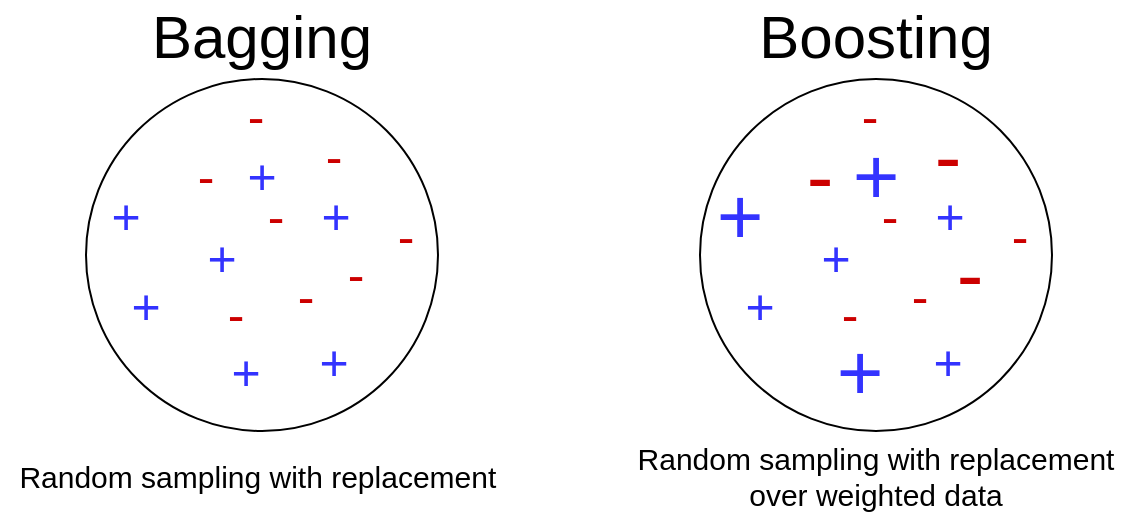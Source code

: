 <mxfile version="12.0.2" type="device" pages="2"><diagram id="E517dmLQiqTTmiCI19Og" name="Page-1"><mxGraphModel dx="932" dy="485" grid="1" gridSize="10" guides="1" tooltips="1" connect="1" arrows="1" fold="1" page="1" pageScale="1" pageWidth="850" pageHeight="1100" math="0" shadow="0"><root><mxCell id="0"/><mxCell id="1" parent="0"/><mxCell id="2ALZp2M2AzeUxFQRYs9k-44" value="" style="ellipse;whiteSpace=wrap;html=1;aspect=fixed;fontSize=40;" vertex="1" parent="1"><mxGeometry x="136" y="251.5" width="176" height="176" as="geometry"/></mxCell><mxCell id="2ALZp2M2AzeUxFQRYs9k-46" value="&lt;font style=&quot;font-size: 25px&quot; color=&quot;#3333ff&quot;&gt;+&lt;/font&gt;" style="text;html=1;strokeColor=none;fillColor=none;align=center;verticalAlign=middle;whiteSpace=wrap;rounded=0;" vertex="1" parent="1"><mxGeometry x="240" y="381.5" width="40" height="20" as="geometry"/></mxCell><mxCell id="2ALZp2M2AzeUxFQRYs9k-47" value="&lt;font style=&quot;font-size: 25px&quot; color=&quot;#3333ff&quot;&gt;+&lt;/font&gt;" style="text;html=1;strokeColor=none;fillColor=none;align=center;verticalAlign=middle;whiteSpace=wrap;rounded=0;" vertex="1" parent="1"><mxGeometry x="195.5" y="386.5" width="40" height="20" as="geometry"/></mxCell><mxCell id="2ALZp2M2AzeUxFQRYs9k-51" value="&lt;font style=&quot;font-size: 25px&quot;&gt;-&lt;/font&gt;" style="text;html=1;strokeColor=none;fillColor=none;align=center;verticalAlign=middle;whiteSpace=wrap;rounded=0;fontColor=#CC0000;" vertex="1" parent="1"><mxGeometry x="240" y="279" width="40" height="20" as="geometry"/></mxCell><mxCell id="2ALZp2M2AzeUxFQRYs9k-52" value="&lt;font style=&quot;font-size: 25px&quot;&gt;-&lt;/font&gt;" style="text;html=1;strokeColor=none;fillColor=none;align=center;verticalAlign=middle;whiteSpace=wrap;rounded=0;fontColor=#CC0000;" vertex="1" parent="1"><mxGeometry x="276" y="319" width="40" height="20" as="geometry"/></mxCell><mxCell id="2ALZp2M2AzeUxFQRYs9k-53" value="&lt;font style=&quot;font-size: 25px&quot;&gt;-&lt;/font&gt;" style="text;html=1;strokeColor=none;fillColor=none;align=center;verticalAlign=middle;whiteSpace=wrap;rounded=0;fontColor=#CC0000;" vertex="1" parent="1"><mxGeometry x="211" y="309" width="40" height="20" as="geometry"/></mxCell><mxCell id="2ALZp2M2AzeUxFQRYs9k-54" value="&lt;font style=&quot;font-size: 25px&quot;&gt;-&lt;/font&gt;" style="text;html=1;strokeColor=none;fillColor=none;align=center;verticalAlign=middle;whiteSpace=wrap;rounded=0;fontColor=#CC0000;" vertex="1" parent="1"><mxGeometry x="226" y="349" width="40" height="20" as="geometry"/></mxCell><mxCell id="2ALZp2M2AzeUxFQRYs9k-48" value="&lt;font style=&quot;font-size: 25px&quot; color=&quot;#3333ff&quot;&gt;+&lt;/font&gt;" style="text;html=1;strokeColor=none;fillColor=none;align=center;verticalAlign=middle;whiteSpace=wrap;rounded=0;" vertex="1" parent="1"><mxGeometry x="145.5" y="354" width="40" height="20" as="geometry"/></mxCell><mxCell id="2ALZp2M2AzeUxFQRYs9k-49" value="&lt;font style=&quot;font-size: 25px&quot; color=&quot;#3333ff&quot;&gt;+&lt;/font&gt;" style="text;html=1;strokeColor=none;fillColor=none;align=center;verticalAlign=middle;whiteSpace=wrap;rounded=0;" vertex="1" parent="1"><mxGeometry x="184" y="329.5" width="40" height="20" as="geometry"/></mxCell><mxCell id="2ALZp2M2AzeUxFQRYs9k-50" value="&lt;font style=&quot;font-size: 25px&quot; color=&quot;#3333ff&quot;&gt;+&lt;/font&gt;" style="text;html=1;strokeColor=none;fillColor=none;align=center;verticalAlign=middle;whiteSpace=wrap;rounded=0;" vertex="1" parent="1"><mxGeometry x="135.5" y="309" width="40" height="20" as="geometry"/></mxCell><mxCell id="2ALZp2M2AzeUxFQRYs9k-62" value="&lt;font style=&quot;font-size: 25px&quot;&gt;-&lt;/font&gt;" style="text;html=1;strokeColor=none;fillColor=none;align=center;verticalAlign=middle;whiteSpace=wrap;rounded=0;fontColor=#CC0000;" vertex="1" parent="1"><mxGeometry x="201" y="259" width="40" height="20" as="geometry"/></mxCell><mxCell id="2ALZp2M2AzeUxFQRYs9k-63" value="&lt;font style=&quot;font-size: 25px&quot;&gt;-&lt;/font&gt;" style="text;html=1;strokeColor=none;fillColor=none;align=center;verticalAlign=middle;whiteSpace=wrap;rounded=0;fontColor=#CC0000;" vertex="1" parent="1"><mxGeometry x="175.5" y="289" width="40" height="20" as="geometry"/></mxCell><mxCell id="2ALZp2M2AzeUxFQRYs9k-64" value="&lt;font style=&quot;font-size: 25px&quot;&gt;-&lt;/font&gt;" style="text;html=1;strokeColor=none;fillColor=none;align=center;verticalAlign=middle;whiteSpace=wrap;rounded=0;fontColor=#CC0000;" vertex="1" parent="1"><mxGeometry x="251" y="338" width="40" height="20" as="geometry"/></mxCell><mxCell id="2ALZp2M2AzeUxFQRYs9k-65" value="&lt;font style=&quot;font-size: 25px&quot;&gt;-&lt;/font&gt;" style="text;html=1;strokeColor=none;fillColor=none;align=center;verticalAlign=middle;whiteSpace=wrap;rounded=0;fontColor=#CC0000;" vertex="1" parent="1"><mxGeometry x="191" y="358" width="40" height="20" as="geometry"/></mxCell><mxCell id="2ALZp2M2AzeUxFQRYs9k-66" value="&lt;font style=&quot;font-size: 25px&quot; color=&quot;#3333ff&quot;&gt;+&lt;/font&gt;" style="text;html=1;strokeColor=none;fillColor=none;align=center;verticalAlign=middle;whiteSpace=wrap;rounded=0;" vertex="1" parent="1"><mxGeometry x="241" y="309" width="40" height="20" as="geometry"/></mxCell><mxCell id="2ALZp2M2AzeUxFQRYs9k-67" value="&lt;font style=&quot;font-size: 25px&quot; color=&quot;#3333ff&quot;&gt;+&lt;/font&gt;" style="text;html=1;strokeColor=none;fillColor=none;align=center;verticalAlign=middle;whiteSpace=wrap;rounded=0;" vertex="1" parent="1"><mxGeometry x="204" y="289" width="40" height="20" as="geometry"/></mxCell><mxCell id="2ALZp2M2AzeUxFQRYs9k-68" value="&lt;font style=&quot;font-size: 30px&quot;&gt;Bagging&lt;/font&gt;" style="text;html=1;strokeColor=none;fillColor=none;align=center;verticalAlign=middle;whiteSpace=wrap;rounded=0;fontColor=#000000;" vertex="1" parent="1"><mxGeometry x="171" y="220" width="106" height="20" as="geometry"/></mxCell><mxCell id="2ALZp2M2AzeUxFQRYs9k-69" value="&lt;font&gt;&lt;font style=&quot;font-size: 15px&quot;&gt;Random sampling with replacement&amp;nbsp;&lt;/font&gt;&lt;br&gt;&lt;/font&gt;" style="text;html=1;strokeColor=none;fillColor=none;align=center;verticalAlign=middle;whiteSpace=wrap;rounded=0;fontColor=#000000;" vertex="1" parent="1"><mxGeometry x="93" y="440" width="262" height="20" as="geometry"/></mxCell><mxCell id="2ALZp2M2AzeUxFQRYs9k-70" value="" style="ellipse;whiteSpace=wrap;html=1;aspect=fixed;fontSize=40;" vertex="1" parent="1"><mxGeometry x="443" y="251.5" width="176" height="176" as="geometry"/></mxCell><mxCell id="2ALZp2M2AzeUxFQRYs9k-71" value="&lt;font style=&quot;font-size: 25px&quot; color=&quot;#3333ff&quot;&gt;+&lt;/font&gt;" style="text;html=1;strokeColor=none;fillColor=none;align=center;verticalAlign=middle;whiteSpace=wrap;rounded=0;" vertex="1" parent="1"><mxGeometry x="547" y="381.5" width="40" height="20" as="geometry"/></mxCell><mxCell id="2ALZp2M2AzeUxFQRYs9k-72" value="&lt;font style=&quot;font-size: 40px;&quot; color=&quot;#3333ff&quot;&gt;+&lt;/font&gt;" style="text;html=1;strokeColor=none;fillColor=none;align=center;verticalAlign=middle;whiteSpace=wrap;rounded=0;fontSize=40;" vertex="1" parent="1"><mxGeometry x="502.5" y="386.5" width="40" height="20" as="geometry"/></mxCell><mxCell id="2ALZp2M2AzeUxFQRYs9k-73" value="&lt;font style=&quot;font-size: 40px;&quot;&gt;-&lt;/font&gt;" style="text;html=1;strokeColor=none;fillColor=none;align=center;verticalAlign=middle;whiteSpace=wrap;rounded=0;fontColor=#CC0000;fontSize=40;" vertex="1" parent="1"><mxGeometry x="547" y="279" width="40" height="20" as="geometry"/></mxCell><mxCell id="2ALZp2M2AzeUxFQRYs9k-74" value="&lt;font style=&quot;font-size: 25px&quot;&gt;-&lt;/font&gt;" style="text;html=1;strokeColor=none;fillColor=none;align=center;verticalAlign=middle;whiteSpace=wrap;rounded=0;fontColor=#CC0000;" vertex="1" parent="1"><mxGeometry x="583" y="319" width="40" height="20" as="geometry"/></mxCell><mxCell id="2ALZp2M2AzeUxFQRYs9k-75" value="&lt;font style=&quot;font-size: 25px&quot;&gt;-&lt;/font&gt;" style="text;html=1;strokeColor=none;fillColor=none;align=center;verticalAlign=middle;whiteSpace=wrap;rounded=0;fontColor=#CC0000;" vertex="1" parent="1"><mxGeometry x="518" y="309" width="40" height="20" as="geometry"/></mxCell><mxCell id="2ALZp2M2AzeUxFQRYs9k-76" value="&lt;font style=&quot;font-size: 25px&quot;&gt;-&lt;/font&gt;" style="text;html=1;strokeColor=none;fillColor=none;align=center;verticalAlign=middle;whiteSpace=wrap;rounded=0;fontColor=#CC0000;" vertex="1" parent="1"><mxGeometry x="533" y="349" width="40" height="20" as="geometry"/></mxCell><mxCell id="2ALZp2M2AzeUxFQRYs9k-77" value="&lt;font style=&quot;font-size: 25px&quot; color=&quot;#3333ff&quot;&gt;+&lt;/font&gt;" style="text;html=1;strokeColor=none;fillColor=none;align=center;verticalAlign=middle;whiteSpace=wrap;rounded=0;" vertex="1" parent="1"><mxGeometry x="452.5" y="354" width="40" height="20" as="geometry"/></mxCell><mxCell id="2ALZp2M2AzeUxFQRYs9k-78" value="&lt;font style=&quot;font-size: 25px&quot; color=&quot;#3333ff&quot;&gt;+&lt;/font&gt;" style="text;html=1;strokeColor=none;fillColor=none;align=center;verticalAlign=middle;whiteSpace=wrap;rounded=0;" vertex="1" parent="1"><mxGeometry x="491" y="329.5" width="40" height="20" as="geometry"/></mxCell><mxCell id="2ALZp2M2AzeUxFQRYs9k-79" value="&lt;font style=&quot;font-size: 40px;&quot; color=&quot;#3333ff&quot;&gt;+&lt;/font&gt;" style="text;html=1;strokeColor=none;fillColor=none;align=center;verticalAlign=middle;whiteSpace=wrap;rounded=0;fontSize=40;" vertex="1" parent="1"><mxGeometry x="442.5" y="309" width="40" height="20" as="geometry"/></mxCell><mxCell id="2ALZp2M2AzeUxFQRYs9k-80" value="&lt;font style=&quot;font-size: 25px&quot;&gt;-&lt;/font&gt;" style="text;html=1;strokeColor=none;fillColor=none;align=center;verticalAlign=middle;whiteSpace=wrap;rounded=0;fontColor=#CC0000;" vertex="1" parent="1"><mxGeometry x="508" y="259" width="40" height="20" as="geometry"/></mxCell><mxCell id="2ALZp2M2AzeUxFQRYs9k-81" value="&lt;font style=&quot;font-size: 40px;&quot;&gt;-&lt;/font&gt;" style="text;html=1;strokeColor=none;fillColor=none;align=center;verticalAlign=middle;whiteSpace=wrap;rounded=0;fontColor=#CC0000;fontSize=40;" vertex="1" parent="1"><mxGeometry x="482.5" y="289" width="40" height="20" as="geometry"/></mxCell><mxCell id="2ALZp2M2AzeUxFQRYs9k-82" value="&lt;font style=&quot;font-size: 40px;&quot;&gt;-&lt;/font&gt;" style="text;html=1;strokeColor=none;fillColor=none;align=center;verticalAlign=middle;whiteSpace=wrap;rounded=0;fontColor=#CC0000;fontSize=40;" vertex="1" parent="1"><mxGeometry x="558" y="338" width="40" height="20" as="geometry"/></mxCell><mxCell id="2ALZp2M2AzeUxFQRYs9k-83" value="&lt;font style=&quot;font-size: 25px&quot;&gt;-&lt;/font&gt;" style="text;html=1;strokeColor=none;fillColor=none;align=center;verticalAlign=middle;whiteSpace=wrap;rounded=0;fontColor=#CC0000;" vertex="1" parent="1"><mxGeometry x="498" y="358" width="40" height="20" as="geometry"/></mxCell><mxCell id="2ALZp2M2AzeUxFQRYs9k-84" value="&lt;font style=&quot;font-size: 25px&quot; color=&quot;#3333ff&quot;&gt;+&lt;/font&gt;" style="text;html=1;strokeColor=none;fillColor=none;align=center;verticalAlign=middle;whiteSpace=wrap;rounded=0;" vertex="1" parent="1"><mxGeometry x="548" y="309" width="40" height="20" as="geometry"/></mxCell><mxCell id="2ALZp2M2AzeUxFQRYs9k-85" value="&lt;font style=&quot;font-size: 40px;&quot; color=&quot;#3333ff&quot;&gt;+&lt;/font&gt;" style="text;html=1;strokeColor=none;fillColor=none;align=center;verticalAlign=middle;whiteSpace=wrap;rounded=0;fontSize=40;" vertex="1" parent="1"><mxGeometry x="511" y="289" width="40" height="20" as="geometry"/></mxCell><mxCell id="2ALZp2M2AzeUxFQRYs9k-86" value="&lt;font style=&quot;font-size: 30px&quot;&gt;Boosting&lt;/font&gt;" style="text;html=1;strokeColor=none;fillColor=none;align=center;verticalAlign=middle;whiteSpace=wrap;rounded=0;fontColor=#000000;" vertex="1" parent="1"><mxGeometry x="478" y="220" width="106" height="20" as="geometry"/></mxCell><mxCell id="2ALZp2M2AzeUxFQRYs9k-87" value="&lt;font&gt;&lt;font style=&quot;font-size: 15px&quot;&gt;Random sampling with replacement over weighted data&lt;/font&gt;&lt;br&gt;&lt;/font&gt;" style="text;html=1;strokeColor=none;fillColor=none;align=center;verticalAlign=middle;whiteSpace=wrap;rounded=0;fontColor=#000000;" vertex="1" parent="1"><mxGeometry x="400" y="440" width="262" height="20" as="geometry"/></mxCell></root></mxGraphModel></diagram><diagram id="88kdukWPtfGk6rCzKau0" name="Page-2"><mxGraphModel dx="1096" dy="571" grid="1" gridSize="10" guides="1" tooltips="1" connect="1" arrows="1" fold="1" page="1" pageScale="1" pageWidth="850" pageHeight="1100" math="0" shadow="0"><root><mxCell id="MHfgW8Ej4-i7nb_T7ZKG-0"/><mxCell id="MHfgW8Ej4-i7nb_T7ZKG-1" parent="MHfgW8Ej4-i7nb_T7ZKG-0"/><mxCell id="wEAmky6NOTTvLL_LUYMX-0" value="" style="ellipse;whiteSpace=wrap;html=1;aspect=fixed;fontSize=30;" vertex="1" parent="MHfgW8Ej4-i7nb_T7ZKG-1"><mxGeometry x="142.5" y="40" width="176" height="176" as="geometry"/></mxCell><mxCell id="wEAmky6NOTTvLL_LUYMX-1" value="&lt;font style=&quot;font-size: 30px;&quot; color=&quot;#3333ff&quot;&gt;+&lt;/font&gt;" style="text;html=1;strokeColor=none;fillColor=none;align=center;verticalAlign=middle;whiteSpace=wrap;rounded=0;fontSize=30;" vertex="1" parent="MHfgW8Ej4-i7nb_T7ZKG-1"><mxGeometry x="246.5" y="170" width="40" height="20" as="geometry"/></mxCell><mxCell id="wEAmky6NOTTvLL_LUYMX-2" value="&lt;font style=&quot;font-size: 30px;&quot; color=&quot;#3333ff&quot;&gt;+&lt;/font&gt;" style="text;html=1;strokeColor=none;fillColor=none;align=center;verticalAlign=middle;whiteSpace=wrap;rounded=0;fontSize=30;" vertex="1" parent="MHfgW8Ej4-i7nb_T7ZKG-1"><mxGeometry x="202" y="175" width="40" height="20" as="geometry"/></mxCell><mxCell id="wEAmky6NOTTvLL_LUYMX-3" value="&lt;font style=&quot;font-size: 30px;&quot;&gt;-&lt;/font&gt;" style="text;html=1;strokeColor=none;fillColor=none;align=center;verticalAlign=middle;whiteSpace=wrap;rounded=0;fontColor=#CC0000;fontSize=30;" vertex="1" parent="MHfgW8Ej4-i7nb_T7ZKG-1"><mxGeometry x="246.5" y="67.5" width="40" height="20" as="geometry"/></mxCell><mxCell id="wEAmky6NOTTvLL_LUYMX-4" value="&lt;font style=&quot;font-size: 30px;&quot;&gt;-&lt;/font&gt;" style="text;html=1;strokeColor=none;fillColor=none;align=center;verticalAlign=middle;whiteSpace=wrap;rounded=0;fontColor=#CC0000;fontSize=30;" vertex="1" parent="MHfgW8Ej4-i7nb_T7ZKG-1"><mxGeometry x="282.5" y="107.5" width="40" height="20" as="geometry"/></mxCell><mxCell id="wEAmky6NOTTvLL_LUYMX-5" value="&lt;font style=&quot;font-size: 30px;&quot;&gt;-&lt;/font&gt;" style="text;html=1;strokeColor=none;fillColor=none;align=center;verticalAlign=middle;whiteSpace=wrap;rounded=0;fontColor=#CC0000;fontSize=30;" vertex="1" parent="MHfgW8Ej4-i7nb_T7ZKG-1"><mxGeometry x="217.5" y="97.5" width="40" height="20" as="geometry"/></mxCell><mxCell id="wEAmky6NOTTvLL_LUYMX-6" value="&lt;font style=&quot;font-size: 30px;&quot;&gt;-&lt;/font&gt;" style="text;html=1;strokeColor=none;fillColor=none;align=center;verticalAlign=middle;whiteSpace=wrap;rounded=0;fontColor=#CC0000;fontSize=30;" vertex="1" parent="MHfgW8Ej4-i7nb_T7ZKG-1"><mxGeometry x="232.5" y="137.5" width="40" height="20" as="geometry"/></mxCell><mxCell id="wEAmky6NOTTvLL_LUYMX-7" value="&lt;font style=&quot;font-size: 30px;&quot; color=&quot;#3333ff&quot;&gt;+&lt;/font&gt;" style="text;html=1;strokeColor=none;fillColor=none;align=center;verticalAlign=middle;whiteSpace=wrap;rounded=0;fontSize=30;" vertex="1" parent="MHfgW8Ej4-i7nb_T7ZKG-1"><mxGeometry x="152" y="142.5" width="40" height="20" as="geometry"/></mxCell><mxCell id="wEAmky6NOTTvLL_LUYMX-8" value="&lt;font style=&quot;font-size: 30px;&quot; color=&quot;#3333ff&quot;&gt;+&lt;/font&gt;" style="text;html=1;strokeColor=none;fillColor=none;align=center;verticalAlign=middle;whiteSpace=wrap;rounded=0;fontSize=30;" vertex="1" parent="MHfgW8Ej4-i7nb_T7ZKG-1"><mxGeometry x="190.5" y="118" width="40" height="20" as="geometry"/></mxCell><mxCell id="wEAmky6NOTTvLL_LUYMX-9" value="&lt;font style=&quot;font-size: 30px;&quot; color=&quot;#3333ff&quot;&gt;+&lt;/font&gt;" style="text;html=1;strokeColor=none;fillColor=none;align=center;verticalAlign=middle;whiteSpace=wrap;rounded=0;fontSize=30;" vertex="1" parent="MHfgW8Ej4-i7nb_T7ZKG-1"><mxGeometry x="142" y="97.5" width="40" height="20" as="geometry"/></mxCell><mxCell id="wEAmky6NOTTvLL_LUYMX-10" value="&lt;font style=&quot;font-size: 30px;&quot;&gt;-&lt;/font&gt;" style="text;html=1;strokeColor=none;fillColor=none;align=center;verticalAlign=middle;whiteSpace=wrap;rounded=0;fontColor=#CC0000;fontSize=30;" vertex="1" parent="MHfgW8Ej4-i7nb_T7ZKG-1"><mxGeometry x="207.5" y="47.5" width="40" height="20" as="geometry"/></mxCell><mxCell id="wEAmky6NOTTvLL_LUYMX-11" value="&lt;font style=&quot;font-size: 30px;&quot;&gt;-&lt;/font&gt;" style="text;html=1;strokeColor=none;fillColor=none;align=center;verticalAlign=middle;whiteSpace=wrap;rounded=0;fontColor=#CC0000;fontSize=30;" vertex="1" parent="MHfgW8Ej4-i7nb_T7ZKG-1"><mxGeometry x="182" y="77.5" width="40" height="20" as="geometry"/></mxCell><mxCell id="wEAmky6NOTTvLL_LUYMX-12" value="&lt;font style=&quot;font-size: 30px;&quot;&gt;-&lt;/font&gt;" style="text;html=1;strokeColor=none;fillColor=none;align=center;verticalAlign=middle;whiteSpace=wrap;rounded=0;fontColor=#CC0000;fontSize=30;" vertex="1" parent="MHfgW8Ej4-i7nb_T7ZKG-1"><mxGeometry x="257.5" y="126.5" width="40" height="20" as="geometry"/></mxCell><mxCell id="wEAmky6NOTTvLL_LUYMX-13" value="&lt;font style=&quot;font-size: 30px;&quot;&gt;-&lt;/font&gt;" style="text;html=1;strokeColor=none;fillColor=none;align=center;verticalAlign=middle;whiteSpace=wrap;rounded=0;fontColor=#CC0000;fontSize=30;" vertex="1" parent="MHfgW8Ej4-i7nb_T7ZKG-1"><mxGeometry x="197.5" y="146.5" width="40" height="20" as="geometry"/></mxCell><mxCell id="wEAmky6NOTTvLL_LUYMX-14" value="&lt;font style=&quot;font-size: 30px;&quot; color=&quot;#3333ff&quot;&gt;+&lt;/font&gt;" style="text;html=1;strokeColor=none;fillColor=none;align=center;verticalAlign=middle;whiteSpace=wrap;rounded=0;fontSize=30;" vertex="1" parent="MHfgW8Ej4-i7nb_T7ZKG-1"><mxGeometry x="247.5" y="97.5" width="40" height="20" as="geometry"/></mxCell><mxCell id="wEAmky6NOTTvLL_LUYMX-15" value="&lt;font style=&quot;font-size: 30px;&quot; color=&quot;#3333ff&quot;&gt;+&lt;/font&gt;" style="text;html=1;strokeColor=none;fillColor=none;align=center;verticalAlign=middle;whiteSpace=wrap;rounded=0;fontSize=30;" vertex="1" parent="MHfgW8Ej4-i7nb_T7ZKG-1"><mxGeometry x="210.5" y="77.5" width="40" height="20" as="geometry"/></mxCell><mxCell id="wEAmky6NOTTvLL_LUYMX-16" value="" style="ellipse;whiteSpace=wrap;html=1;aspect=fixed;fontSize=30;" vertex="1" parent="MHfgW8Ej4-i7nb_T7ZKG-1"><mxGeometry x="143" y="241" width="176" height="176" as="geometry"/></mxCell><mxCell id="wEAmky6NOTTvLL_LUYMX-17" value="&lt;font style=&quot;font-size: 30px;&quot; color=&quot;#3333ff&quot;&gt;+&lt;/font&gt;" style="text;html=1;strokeColor=none;fillColor=none;align=center;verticalAlign=middle;whiteSpace=wrap;rounded=0;fontSize=30;" vertex="1" parent="MHfgW8Ej4-i7nb_T7ZKG-1"><mxGeometry x="247" y="371" width="40" height="20" as="geometry"/></mxCell><mxCell id="wEAmky6NOTTvLL_LUYMX-18" value="&lt;font style=&quot;font-size: 30px;&quot; color=&quot;#3333ff&quot;&gt;+&lt;/font&gt;" style="text;html=1;strokeColor=none;fillColor=none;align=center;verticalAlign=middle;whiteSpace=wrap;rounded=0;fontSize=30;" vertex="1" parent="MHfgW8Ej4-i7nb_T7ZKG-1"><mxGeometry x="202.5" y="376" width="40" height="20" as="geometry"/></mxCell><mxCell id="wEAmky6NOTTvLL_LUYMX-19" value="&lt;font style=&quot;font-size: 30px;&quot;&gt;-&lt;/font&gt;" style="text;html=1;strokeColor=none;fillColor=none;align=center;verticalAlign=middle;whiteSpace=wrap;rounded=0;fontColor=#CC0000;fontSize=30;" vertex="1" parent="MHfgW8Ej4-i7nb_T7ZKG-1"><mxGeometry x="247" y="268.5" width="40" height="20" as="geometry"/></mxCell><mxCell id="wEAmky6NOTTvLL_LUYMX-20" value="&lt;font style=&quot;font-size: 30px;&quot;&gt;-&lt;/font&gt;" style="text;html=1;strokeColor=none;fillColor=none;align=center;verticalAlign=middle;whiteSpace=wrap;rounded=0;fontColor=#CC0000;fontSize=30;" vertex="1" parent="MHfgW8Ej4-i7nb_T7ZKG-1"><mxGeometry x="283" y="308.5" width="40" height="20" as="geometry"/></mxCell><mxCell id="wEAmky6NOTTvLL_LUYMX-21" value="&lt;font style=&quot;font-size: 30px;&quot;&gt;-&lt;/font&gt;" style="text;html=1;strokeColor=none;fillColor=none;align=center;verticalAlign=middle;whiteSpace=wrap;rounded=0;fontColor=#CC0000;fontSize=30;" vertex="1" parent="MHfgW8Ej4-i7nb_T7ZKG-1"><mxGeometry x="218" y="298.5" width="40" height="20" as="geometry"/></mxCell><mxCell id="wEAmky6NOTTvLL_LUYMX-22" value="&lt;font style=&quot;font-size: 30px;&quot;&gt;-&lt;/font&gt;" style="text;html=1;strokeColor=none;fillColor=none;align=center;verticalAlign=middle;whiteSpace=wrap;rounded=0;fontColor=#CC0000;fontSize=30;" vertex="1" parent="MHfgW8Ej4-i7nb_T7ZKG-1"><mxGeometry x="233" y="338.5" width="40" height="20" as="geometry"/></mxCell><mxCell id="wEAmky6NOTTvLL_LUYMX-23" value="&lt;font style=&quot;font-size: 30px;&quot; color=&quot;#3333ff&quot;&gt;+&lt;/font&gt;" style="text;html=1;strokeColor=none;fillColor=none;align=center;verticalAlign=middle;whiteSpace=wrap;rounded=0;fontSize=30;" vertex="1" parent="MHfgW8Ej4-i7nb_T7ZKG-1"><mxGeometry x="152.5" y="343.5" width="40" height="20" as="geometry"/></mxCell><mxCell id="wEAmky6NOTTvLL_LUYMX-24" value="&lt;font style=&quot;font-size: 30px;&quot; color=&quot;#3333ff&quot;&gt;+&lt;/font&gt;" style="text;html=1;strokeColor=none;fillColor=none;align=center;verticalAlign=middle;whiteSpace=wrap;rounded=0;fontSize=30;" vertex="1" parent="MHfgW8Ej4-i7nb_T7ZKG-1"><mxGeometry x="191" y="319" width="40" height="20" as="geometry"/></mxCell><mxCell id="wEAmky6NOTTvLL_LUYMX-25" value="&lt;font style=&quot;font-size: 30px;&quot; color=&quot;#3333ff&quot;&gt;+&lt;/font&gt;" style="text;html=1;strokeColor=none;fillColor=none;align=center;verticalAlign=middle;whiteSpace=wrap;rounded=0;fontSize=30;" vertex="1" parent="MHfgW8Ej4-i7nb_T7ZKG-1"><mxGeometry x="142.5" y="298.5" width="40" height="20" as="geometry"/></mxCell><mxCell id="wEAmky6NOTTvLL_LUYMX-26" value="&lt;font style=&quot;font-size: 30px;&quot;&gt;-&lt;/font&gt;" style="text;html=1;strokeColor=none;fillColor=none;align=center;verticalAlign=middle;whiteSpace=wrap;rounded=0;fontColor=#CC0000;fontSize=30;" vertex="1" parent="MHfgW8Ej4-i7nb_T7ZKG-1"><mxGeometry x="208" y="248.5" width="40" height="20" as="geometry"/></mxCell><mxCell id="wEAmky6NOTTvLL_LUYMX-27" value="&lt;font style=&quot;font-size: 30px;&quot;&gt;-&lt;/font&gt;" style="text;html=1;strokeColor=none;fillColor=none;align=center;verticalAlign=middle;whiteSpace=wrap;rounded=0;fontColor=#CC0000;fontSize=30;" vertex="1" parent="MHfgW8Ej4-i7nb_T7ZKG-1"><mxGeometry x="182.5" y="278.5" width="40" height="20" as="geometry"/></mxCell><mxCell id="wEAmky6NOTTvLL_LUYMX-28" value="&lt;font style=&quot;font-size: 30px;&quot;&gt;-&lt;/font&gt;" style="text;html=1;strokeColor=none;fillColor=none;align=center;verticalAlign=middle;whiteSpace=wrap;rounded=0;fontColor=#CC0000;fontSize=30;" vertex="1" parent="MHfgW8Ej4-i7nb_T7ZKG-1"><mxGeometry x="258" y="327.5" width="40" height="20" as="geometry"/></mxCell><mxCell id="wEAmky6NOTTvLL_LUYMX-29" value="&lt;font style=&quot;font-size: 30px;&quot;&gt;-&lt;/font&gt;" style="text;html=1;strokeColor=none;fillColor=none;align=center;verticalAlign=middle;whiteSpace=wrap;rounded=0;fontColor=#CC0000;fontSize=30;" vertex="1" parent="MHfgW8Ej4-i7nb_T7ZKG-1"><mxGeometry x="198" y="347.5" width="40" height="20" as="geometry"/></mxCell><mxCell id="wEAmky6NOTTvLL_LUYMX-30" value="&lt;font style=&quot;font-size: 30px;&quot; color=&quot;#3333ff&quot;&gt;+&lt;/font&gt;" style="text;html=1;strokeColor=none;fillColor=none;align=center;verticalAlign=middle;whiteSpace=wrap;rounded=0;fontSize=30;" vertex="1" parent="MHfgW8Ej4-i7nb_T7ZKG-1"><mxGeometry x="248" y="298.5" width="40" height="20" as="geometry"/></mxCell><mxCell id="wEAmky6NOTTvLL_LUYMX-31" value="&lt;font style=&quot;font-size: 30px;&quot; color=&quot;#3333ff&quot;&gt;+&lt;/font&gt;" style="text;html=1;strokeColor=none;fillColor=none;align=center;verticalAlign=middle;whiteSpace=wrap;rounded=0;fontSize=30;" vertex="1" parent="MHfgW8Ej4-i7nb_T7ZKG-1"><mxGeometry x="211" y="278.5" width="40" height="20" as="geometry"/></mxCell><mxCell id="wEAmky6NOTTvLL_LUYMX-32" value="" style="ellipse;whiteSpace=wrap;html=1;aspect=fixed;fontSize=30;" vertex="1" parent="MHfgW8Ej4-i7nb_T7ZKG-1"><mxGeometry x="142.5" y="440" width="176" height="176" as="geometry"/></mxCell><mxCell id="wEAmky6NOTTvLL_LUYMX-33" value="&lt;font style=&quot;font-size: 30px;&quot; color=&quot;#3333ff&quot;&gt;+&lt;/font&gt;" style="text;html=1;strokeColor=none;fillColor=none;align=center;verticalAlign=middle;whiteSpace=wrap;rounded=0;fontSize=30;" vertex="1" parent="MHfgW8Ej4-i7nb_T7ZKG-1"><mxGeometry x="246.5" y="570" width="40" height="20" as="geometry"/></mxCell><mxCell id="wEAmky6NOTTvLL_LUYMX-34" value="&lt;font style=&quot;font-size: 30px;&quot; color=&quot;#3333ff&quot;&gt;+&lt;/font&gt;" style="text;html=1;strokeColor=none;fillColor=none;align=center;verticalAlign=middle;whiteSpace=wrap;rounded=0;fontSize=30;" vertex="1" parent="MHfgW8Ej4-i7nb_T7ZKG-1"><mxGeometry x="202" y="575" width="40" height="20" as="geometry"/></mxCell><mxCell id="wEAmky6NOTTvLL_LUYMX-35" value="&lt;font style=&quot;font-size: 30px;&quot;&gt;-&lt;/font&gt;" style="text;html=1;strokeColor=none;fillColor=none;align=center;verticalAlign=middle;whiteSpace=wrap;rounded=0;fontColor=#CC0000;fontSize=30;" vertex="1" parent="MHfgW8Ej4-i7nb_T7ZKG-1"><mxGeometry x="246.5" y="467.5" width="40" height="20" as="geometry"/></mxCell><mxCell id="wEAmky6NOTTvLL_LUYMX-36" value="&lt;font style=&quot;font-size: 30px;&quot;&gt;-&lt;/font&gt;" style="text;html=1;strokeColor=none;fillColor=none;align=center;verticalAlign=middle;whiteSpace=wrap;rounded=0;fontColor=#CC0000;fontSize=30;" vertex="1" parent="MHfgW8Ej4-i7nb_T7ZKG-1"><mxGeometry x="282.5" y="507.5" width="40" height="20" as="geometry"/></mxCell><mxCell id="wEAmky6NOTTvLL_LUYMX-37" value="&lt;font style=&quot;font-size: 30px;&quot;&gt;-&lt;/font&gt;" style="text;html=1;strokeColor=none;fillColor=none;align=center;verticalAlign=middle;whiteSpace=wrap;rounded=0;fontColor=#CC0000;fontSize=30;" vertex="1" parent="MHfgW8Ej4-i7nb_T7ZKG-1"><mxGeometry x="217.5" y="497.5" width="40" height="20" as="geometry"/></mxCell><mxCell id="wEAmky6NOTTvLL_LUYMX-38" value="&lt;font style=&quot;font-size: 30px;&quot;&gt;-&lt;/font&gt;" style="text;html=1;strokeColor=none;fillColor=none;align=center;verticalAlign=middle;whiteSpace=wrap;rounded=0;fontColor=#CC0000;fontSize=30;" vertex="1" parent="MHfgW8Ej4-i7nb_T7ZKG-1"><mxGeometry x="232.5" y="537.5" width="40" height="20" as="geometry"/></mxCell><mxCell id="wEAmky6NOTTvLL_LUYMX-39" value="&lt;font style=&quot;font-size: 30px;&quot; color=&quot;#3333ff&quot;&gt;+&lt;/font&gt;" style="text;html=1;strokeColor=none;fillColor=none;align=center;verticalAlign=middle;whiteSpace=wrap;rounded=0;fontSize=30;" vertex="1" parent="MHfgW8Ej4-i7nb_T7ZKG-1"><mxGeometry x="152" y="542.5" width="40" height="20" as="geometry"/></mxCell><mxCell id="wEAmky6NOTTvLL_LUYMX-40" value="&lt;font style=&quot;font-size: 30px;&quot; color=&quot;#3333ff&quot;&gt;+&lt;/font&gt;" style="text;html=1;strokeColor=none;fillColor=none;align=center;verticalAlign=middle;whiteSpace=wrap;rounded=0;fontSize=30;" vertex="1" parent="MHfgW8Ej4-i7nb_T7ZKG-1"><mxGeometry x="190.5" y="518" width="40" height="20" as="geometry"/></mxCell><mxCell id="wEAmky6NOTTvLL_LUYMX-41" value="&lt;font style=&quot;font-size: 30px;&quot; color=&quot;#3333ff&quot;&gt;+&lt;/font&gt;" style="text;html=1;strokeColor=none;fillColor=none;align=center;verticalAlign=middle;whiteSpace=wrap;rounded=0;fontSize=30;" vertex="1" parent="MHfgW8Ej4-i7nb_T7ZKG-1"><mxGeometry x="142" y="497.5" width="40" height="20" as="geometry"/></mxCell><mxCell id="wEAmky6NOTTvLL_LUYMX-42" value="&lt;font style=&quot;font-size: 30px;&quot;&gt;-&lt;/font&gt;" style="text;html=1;strokeColor=none;fillColor=none;align=center;verticalAlign=middle;whiteSpace=wrap;rounded=0;fontColor=#CC0000;fontSize=30;" vertex="1" parent="MHfgW8Ej4-i7nb_T7ZKG-1"><mxGeometry x="207.5" y="447.5" width="40" height="20" as="geometry"/></mxCell><mxCell id="wEAmky6NOTTvLL_LUYMX-43" value="&lt;font style=&quot;font-size: 30px;&quot;&gt;-&lt;/font&gt;" style="text;html=1;strokeColor=none;fillColor=none;align=center;verticalAlign=middle;whiteSpace=wrap;rounded=0;fontColor=#CC0000;fontSize=30;" vertex="1" parent="MHfgW8Ej4-i7nb_T7ZKG-1"><mxGeometry x="182" y="477.5" width="40" height="20" as="geometry"/></mxCell><mxCell id="wEAmky6NOTTvLL_LUYMX-44" value="&lt;font style=&quot;font-size: 30px;&quot;&gt;-&lt;/font&gt;" style="text;html=1;strokeColor=none;fillColor=none;align=center;verticalAlign=middle;whiteSpace=wrap;rounded=0;fontColor=#CC0000;fontSize=30;" vertex="1" parent="MHfgW8Ej4-i7nb_T7ZKG-1"><mxGeometry x="257.5" y="526.5" width="40" height="20" as="geometry"/></mxCell><mxCell id="wEAmky6NOTTvLL_LUYMX-45" value="&lt;font style=&quot;font-size: 30px;&quot;&gt;-&lt;/font&gt;" style="text;html=1;strokeColor=none;fillColor=none;align=center;verticalAlign=middle;whiteSpace=wrap;rounded=0;fontColor=#CC0000;fontSize=30;" vertex="1" parent="MHfgW8Ej4-i7nb_T7ZKG-1"><mxGeometry x="197.5" y="546.5" width="40" height="20" as="geometry"/></mxCell><mxCell id="wEAmky6NOTTvLL_LUYMX-46" value="&lt;font style=&quot;font-size: 30px;&quot; color=&quot;#3333ff&quot;&gt;+&lt;/font&gt;" style="text;html=1;strokeColor=none;fillColor=none;align=center;verticalAlign=middle;whiteSpace=wrap;rounded=0;fontSize=30;" vertex="1" parent="MHfgW8Ej4-i7nb_T7ZKG-1"><mxGeometry x="247.5" y="497.5" width="40" height="20" as="geometry"/></mxCell><mxCell id="wEAmky6NOTTvLL_LUYMX-47" value="&lt;font style=&quot;font-size: 30px;&quot; color=&quot;#3333ff&quot;&gt;+&lt;/font&gt;" style="text;html=1;strokeColor=none;fillColor=none;align=center;verticalAlign=middle;whiteSpace=wrap;rounded=0;fontSize=30;" vertex="1" parent="MHfgW8Ej4-i7nb_T7ZKG-1"><mxGeometry x="210.5" y="477.5" width="40" height="20" as="geometry"/></mxCell><mxCell id="wEAmky6NOTTvLL_LUYMX-59" style="edgeStyle=none;rounded=0;orthogonalLoop=1;jettySize=auto;html=1;fontSize=30;fontColor=#000000;entryX=0.5;entryY=0;entryDx=0;entryDy=0;" edge="1" parent="MHfgW8Ej4-i7nb_T7ZKG-1" source="wEAmky6NOTTvLL_LUYMX-48" target="wEAmky6NOTTvLL_LUYMX-58"><mxGeometry relative="1" as="geometry"/></mxCell><mxCell id="wEAmky6NOTTvLL_LUYMX-65" value="h1" style="text;html=1;resizable=0;points=[];align=center;verticalAlign=middle;labelBackgroundColor=#ffffff;fontSize=20;fontColor=#000000;" vertex="1" connectable="0" parent="wEAmky6NOTTvLL_LUYMX-59"><mxGeometry x="-0.054" y="1" relative="1" as="geometry"><mxPoint as="offset"/></mxGeometry></mxCell><mxCell id="wEAmky6NOTTvLL_LUYMX-48" value="" style="shape=mxgraph.bpmn.service_task;html=1;outlineConnect=0;strokeWidth=1;fillColor=#E6E6E6;fontSize=60;fontColor=#000000;" vertex="1" parent="MHfgW8Ej4-i7nb_T7ZKG-1"><mxGeometry x="427.5" y="83" width="92" height="92" as="geometry"/></mxCell><mxCell id="wEAmky6NOTTvLL_LUYMX-49" value="" style="endArrow=none;html=1;fontSize=30;fontColor=#000000;" edge="1" parent="MHfgW8Ej4-i7nb_T7ZKG-1"><mxGeometry width="50" height="50" relative="1" as="geometry"><mxPoint x="40" y="539" as="sourcePoint"/><mxPoint x="40" y="129" as="targetPoint"/></mxGeometry></mxCell><mxCell id="wEAmky6NOTTvLL_LUYMX-50" value="" style="endArrow=classic;html=1;fontSize=30;fontColor=#000000;" edge="1" parent="MHfgW8Ej4-i7nb_T7ZKG-1"><mxGeometry width="50" height="50" relative="1" as="geometry"><mxPoint x="40" y="130" as="sourcePoint"/><mxPoint x="140" y="130" as="targetPoint"/></mxGeometry></mxCell><mxCell id="wEAmky6NOTTvLL_LUYMX-51" value="" style="endArrow=classic;html=1;fontSize=30;fontColor=#000000;" edge="1" parent="MHfgW8Ej4-i7nb_T7ZKG-1"><mxGeometry width="50" height="50" relative="1" as="geometry"><mxPoint x="41" y="328" as="sourcePoint"/><mxPoint x="141" y="328" as="targetPoint"/></mxGeometry></mxCell><mxCell id="wEAmky6NOTTvLL_LUYMX-52" value="" style="endArrow=classic;html=1;fontSize=30;fontColor=#000000;" edge="1" parent="MHfgW8Ej4-i7nb_T7ZKG-1"><mxGeometry width="50" height="50" relative="1" as="geometry"><mxPoint x="40" y="537.5" as="sourcePoint"/><mxPoint x="140" y="537.5" as="targetPoint"/></mxGeometry></mxCell><mxCell id="wEAmky6NOTTvLL_LUYMX-53" value="" style="endArrow=classic;html=1;fontSize=30;fontColor=#000000;" edge="1" parent="MHfgW8Ej4-i7nb_T7ZKG-1"><mxGeometry width="50" height="50" relative="1" as="geometry"><mxPoint x="323" y="126" as="sourcePoint"/><mxPoint x="423" y="126" as="targetPoint"/></mxGeometry></mxCell><mxCell id="wEAmky6NOTTvLL_LUYMX-54" value="" style="endArrow=classic;html=1;fontSize=30;fontColor=#000000;" edge="1" parent="MHfgW8Ej4-i7nb_T7ZKG-1"><mxGeometry width="50" height="50" relative="1" as="geometry"><mxPoint x="318.5" y="334" as="sourcePoint"/><mxPoint x="418.5" y="334" as="targetPoint"/></mxGeometry></mxCell><mxCell id="wEAmky6NOTTvLL_LUYMX-60" style="edgeStyle=none;rounded=0;orthogonalLoop=1;jettySize=auto;html=1;entryX=0;entryY=0.5;entryDx=0;entryDy=0;fontSize=30;fontColor=#000000;" edge="1" parent="MHfgW8Ej4-i7nb_T7ZKG-1" source="wEAmky6NOTTvLL_LUYMX-55" target="wEAmky6NOTTvLL_LUYMX-58"><mxGeometry relative="1" as="geometry"/></mxCell><mxCell id="wEAmky6NOTTvLL_LUYMX-66" value="&lt;font style=&quot;font-size: 20px&quot;&gt;h2&lt;/font&gt;" style="text;html=1;resizable=0;points=[];align=center;verticalAlign=middle;labelBackgroundColor=#ffffff;fontSize=30;fontColor=#000000;" vertex="1" connectable="0" parent="wEAmky6NOTTvLL_LUYMX-60"><mxGeometry x="-0.109" y="1" relative="1" as="geometry"><mxPoint as="offset"/></mxGeometry></mxCell><mxCell id="wEAmky6NOTTvLL_LUYMX-55" value="" style="shape=mxgraph.bpmn.service_task;html=1;outlineConnect=0;strokeWidth=1;fillColor=#E6E6E6;fontSize=60;fontColor=#000000;" vertex="1" parent="MHfgW8Ej4-i7nb_T7ZKG-1"><mxGeometry x="427.5" y="288.5" width="92" height="92" as="geometry"/></mxCell><mxCell id="wEAmky6NOTTvLL_LUYMX-64" style="edgeStyle=none;rounded=0;orthogonalLoop=1;jettySize=auto;html=1;entryX=0.5;entryY=1;entryDx=0;entryDy=0;fontSize=30;fontColor=#000000;" edge="1" parent="MHfgW8Ej4-i7nb_T7ZKG-1" source="wEAmky6NOTTvLL_LUYMX-56" target="wEAmky6NOTTvLL_LUYMX-58"><mxGeometry relative="1" as="geometry"/></mxCell><mxCell id="wEAmky6NOTTvLL_LUYMX-67" value="h3" style="text;html=1;resizable=0;points=[];align=center;verticalAlign=middle;labelBackgroundColor=#ffffff;fontSize=20;fontColor=#000000;" vertex="1" connectable="0" parent="wEAmky6NOTTvLL_LUYMX-64"><mxGeometry x="-0.208" relative="1" as="geometry"><mxPoint as="offset"/></mxGeometry></mxCell><mxCell id="wEAmky6NOTTvLL_LUYMX-56" value="" style="shape=mxgraph.bpmn.service_task;html=1;outlineConnect=0;strokeWidth=1;fillColor=#E6E6E6;fontSize=60;fontColor=#000000;" vertex="1" parent="MHfgW8Ej4-i7nb_T7ZKG-1"><mxGeometry x="424" y="480.5" width="92" height="92" as="geometry"/></mxCell><mxCell id="wEAmky6NOTTvLL_LUYMX-57" value="" style="endArrow=classic;html=1;fontSize=30;fontColor=#000000;" edge="1" parent="MHfgW8Ej4-i7nb_T7ZKG-1"><mxGeometry width="50" height="50" relative="1" as="geometry"><mxPoint x="319" y="527.5" as="sourcePoint"/><mxPoint x="419" y="527.5" as="targetPoint"/></mxGeometry></mxCell><mxCell id="wEAmky6NOTTvLL_LUYMX-68" style="edgeStyle=none;rounded=0;orthogonalLoop=1;jettySize=auto;html=1;exitX=1;exitY=0.5;exitDx=0;exitDy=0;fontSize=20;fontColor=#000000;" edge="1" parent="MHfgW8Ej4-i7nb_T7ZKG-1" source="wEAmky6NOTTvLL_LUYMX-58"><mxGeometry relative="1" as="geometry"><mxPoint x="780" y="334" as="targetPoint"/></mxGeometry></mxCell><mxCell id="wEAmky6NOTTvLL_LUYMX-58" value="∑" style="ellipse;whiteSpace=wrap;html=1;aspect=fixed;fontSize=30;" vertex="1" parent="MHfgW8Ej4-i7nb_T7ZKG-1"><mxGeometry x="630" y="300" width="69" height="69" as="geometry"/></mxCell><mxCell id="wEAmky6NOTTvLL_LUYMX-69" value="h" style="text;html=1;resizable=0;points=[];autosize=1;align=left;verticalAlign=top;spacingTop=-4;fontSize=30;fontColor=#000000;" vertex="1" parent="MHfgW8Ej4-i7nb_T7ZKG-1"><mxGeometry x="787" y="316" width="30" height="30" as="geometry"/></mxCell><mxCell id="wEAmky6NOTTvLL_LUYMX-70" value="Resamples" style="text;html=1;resizable=0;points=[];autosize=1;align=left;verticalAlign=top;spacingTop=-4;fontSize=30;fontColor=#000000;" vertex="1" parent="MHfgW8Ej4-i7nb_T7ZKG-1"><mxGeometry x="147.5" y="630.0" width="170" height="40" as="geometry"/></mxCell><mxCell id="wEAmky6NOTTvLL_LUYMX-71" value="Models" style="text;html=1;resizable=0;points=[];autosize=1;align=left;verticalAlign=top;spacingTop=-4;fontSize=30;fontColor=#000000;" vertex="1" parent="MHfgW8Ej4-i7nb_T7ZKG-1"><mxGeometry x="418.5" y="630.0" width="110" height="40" as="geometry"/></mxCell></root></mxGraphModel></diagram></mxfile>